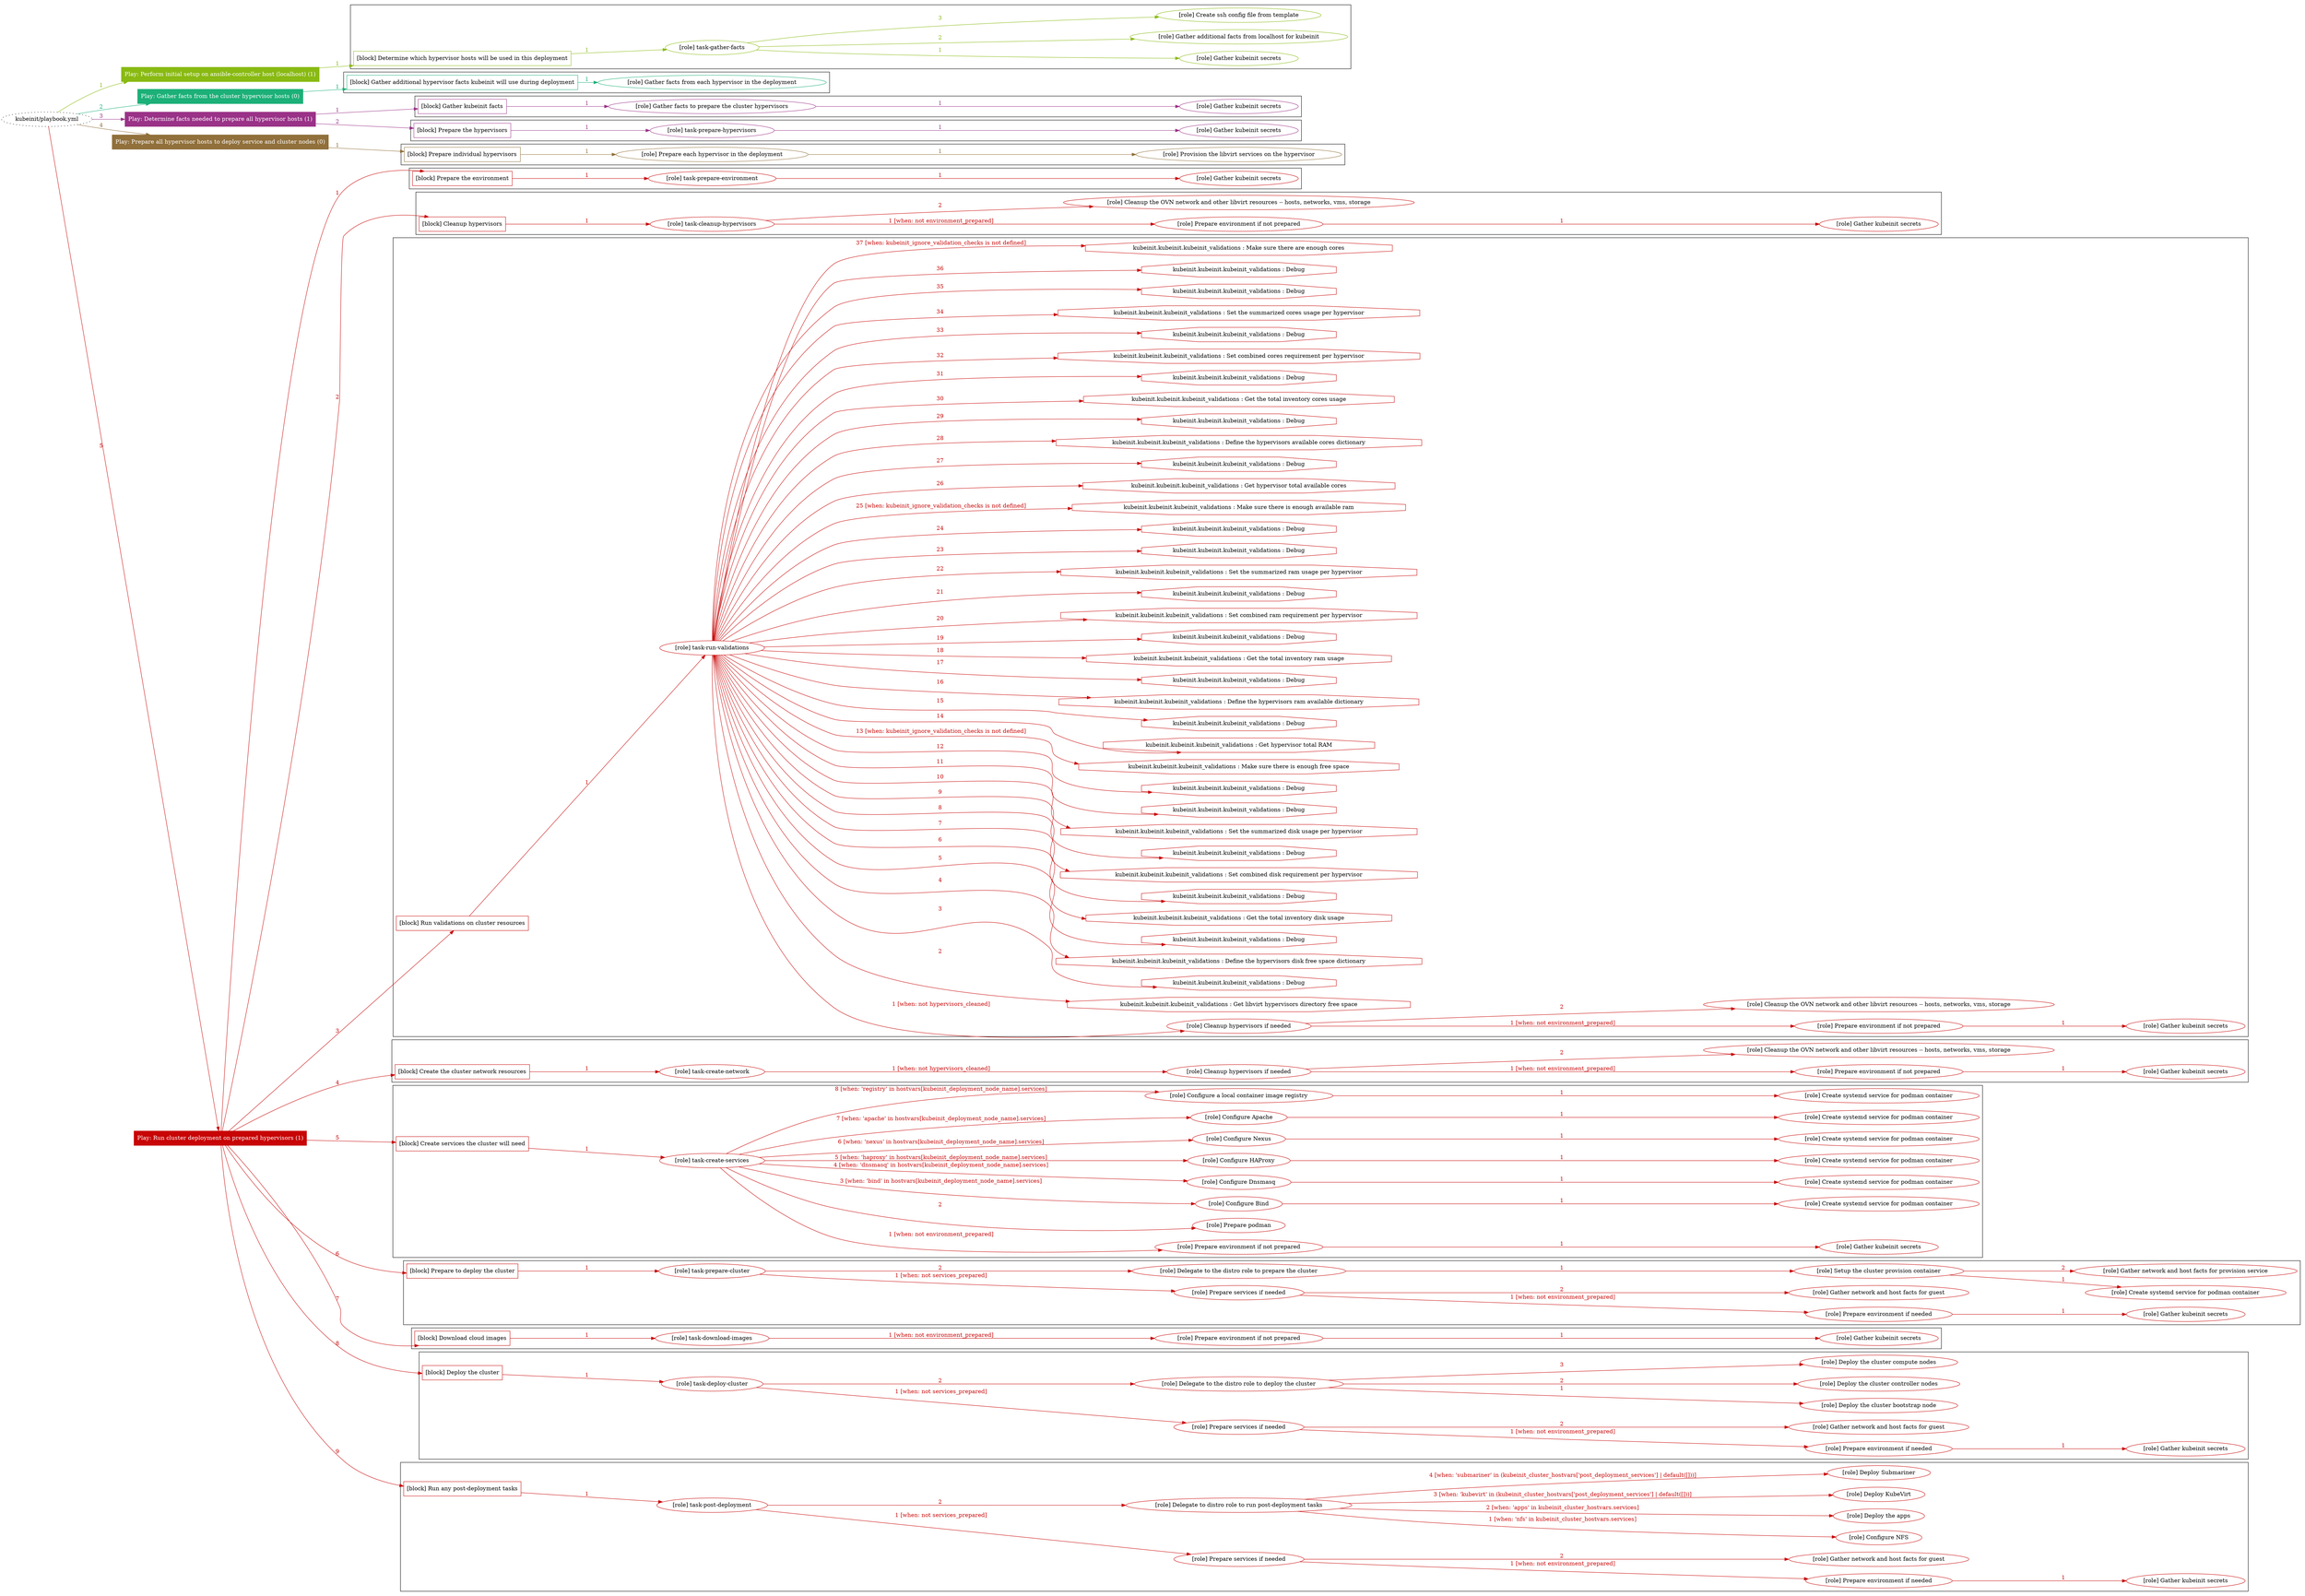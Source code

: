 digraph {
	graph [concentrate=true ordering=in rankdir=LR ratio=fill]
	edge [esep=5 sep=10]
	"kubeinit/playbook.yml" [URL="/home/runner/work/kubeinit/kubeinit/kubeinit/playbook.yml" id=playbook_1102cc05 style=dotted]
	"kubeinit/playbook.yml" -> play_e8530afa [label="1 " color="#89ba12" fontcolor="#89ba12" id=edge_18591f92 labeltooltip="1 " tooltip="1 "]
	subgraph "Play: Perform initial setup on ansible-controller host (localhost) (1)" {
		play_e8530afa [label="Play: Perform initial setup on ansible-controller host (localhost) (1)" URL="/home/runner/work/kubeinit/kubeinit/kubeinit/playbook.yml" color="#89ba12" fontcolor="#ffffff" id=play_e8530afa shape=box style=filled tooltip=localhost]
		play_e8530afa -> block_0ab29e1f [label=1 color="#89ba12" fontcolor="#89ba12" id=edge_2dd60d23 labeltooltip=1 tooltip=1]
		subgraph cluster_block_0ab29e1f {
			block_0ab29e1f [label="[block] Determine which hypervisor hosts will be used in this deployment" URL="/home/runner/work/kubeinit/kubeinit/kubeinit/playbook.yml" color="#89ba12" id=block_0ab29e1f labeltooltip="Determine which hypervisor hosts will be used in this deployment" shape=box tooltip="Determine which hypervisor hosts will be used in this deployment"]
			block_0ab29e1f -> role_31d3ec17 [label="1 " color="#89ba12" fontcolor="#89ba12" id=edge_c722784e labeltooltip="1 " tooltip="1 "]
			subgraph "task-gather-facts" {
				role_31d3ec17 [label="[role] task-gather-facts" URL="/home/runner/work/kubeinit/kubeinit/kubeinit/playbook.yml" color="#89ba12" id=role_31d3ec17 tooltip="task-gather-facts"]
				role_31d3ec17 -> role_6987940b [label="1 " color="#89ba12" fontcolor="#89ba12" id=edge_b4f2414d labeltooltip="1 " tooltip="1 "]
				subgraph "Gather kubeinit secrets" {
					role_6987940b [label="[role] Gather kubeinit secrets" URL="/home/runner/.ansible/collections/ansible_collections/kubeinit/kubeinit/roles/kubeinit_prepare/tasks/build_hypervisors_group.yml" color="#89ba12" id=role_6987940b tooltip="Gather kubeinit secrets"]
				}
				role_31d3ec17 -> role_a81d2023 [label="2 " color="#89ba12" fontcolor="#89ba12" id=edge_6b38b73d labeltooltip="2 " tooltip="2 "]
				subgraph "Gather additional facts from localhost for kubeinit" {
					role_a81d2023 [label="[role] Gather additional facts from localhost for kubeinit" URL="/home/runner/.ansible/collections/ansible_collections/kubeinit/kubeinit/roles/kubeinit_prepare/tasks/build_hypervisors_group.yml" color="#89ba12" id=role_a81d2023 tooltip="Gather additional facts from localhost for kubeinit"]
				}
				role_31d3ec17 -> role_bdc841f3 [label="3 " color="#89ba12" fontcolor="#89ba12" id=edge_319adc23 labeltooltip="3 " tooltip="3 "]
				subgraph "Create ssh config file from template" {
					role_bdc841f3 [label="[role] Create ssh config file from template" URL="/home/runner/.ansible/collections/ansible_collections/kubeinit/kubeinit/roles/kubeinit_prepare/tasks/build_hypervisors_group.yml" color="#89ba12" id=role_bdc841f3 tooltip="Create ssh config file from template"]
				}
			}
		}
	}
	"kubeinit/playbook.yml" -> play_97d2a751 [label="2 " color="#1cb078" fontcolor="#1cb078" id=edge_f4b8bf40 labeltooltip="2 " tooltip="2 "]
	subgraph "Play: Gather facts from the cluster hypervisor hosts (0)" {
		play_97d2a751 [label="Play: Gather facts from the cluster hypervisor hosts (0)" URL="/home/runner/work/kubeinit/kubeinit/kubeinit/playbook.yml" color="#1cb078" fontcolor="#ffffff" id=play_97d2a751 shape=box style=filled tooltip="Play: Gather facts from the cluster hypervisor hosts (0)"]
		play_97d2a751 -> block_638ea2d8 [label=1 color="#1cb078" fontcolor="#1cb078" id=edge_dff1f15a labeltooltip=1 tooltip=1]
		subgraph cluster_block_638ea2d8 {
			block_638ea2d8 [label="[block] Gather additional hypervisor facts kubeinit will use during deployment" URL="/home/runner/work/kubeinit/kubeinit/kubeinit/playbook.yml" color="#1cb078" id=block_638ea2d8 labeltooltip="Gather additional hypervisor facts kubeinit will use during deployment" shape=box tooltip="Gather additional hypervisor facts kubeinit will use during deployment"]
			block_638ea2d8 -> role_704f4986 [label="1 " color="#1cb078" fontcolor="#1cb078" id=edge_5c841a6e labeltooltip="1 " tooltip="1 "]
			subgraph "Gather facts from each hypervisor in the deployment" {
				role_704f4986 [label="[role] Gather facts from each hypervisor in the deployment" URL="/home/runner/work/kubeinit/kubeinit/kubeinit/playbook.yml" color="#1cb078" id=role_704f4986 tooltip="Gather facts from each hypervisor in the deployment"]
			}
		}
	}
	"kubeinit/playbook.yml" -> play_60c3bdb7 [label="3 " color="#9a3288" fontcolor="#9a3288" id=edge_d5a3936e labeltooltip="3 " tooltip="3 "]
	subgraph "Play: Determine facts needed to prepare all hypervisor hosts (1)" {
		play_60c3bdb7 [label="Play: Determine facts needed to prepare all hypervisor hosts (1)" URL="/home/runner/work/kubeinit/kubeinit/kubeinit/playbook.yml" color="#9a3288" fontcolor="#ffffff" id=play_60c3bdb7 shape=box style=filled tooltip=localhost]
		play_60c3bdb7 -> block_e8d64f75 [label=1 color="#9a3288" fontcolor="#9a3288" id=edge_2ebbb6a9 labeltooltip=1 tooltip=1]
		subgraph cluster_block_e8d64f75 {
			block_e8d64f75 [label="[block] Gather kubeinit facts" URL="/home/runner/work/kubeinit/kubeinit/kubeinit/playbook.yml" color="#9a3288" id=block_e8d64f75 labeltooltip="Gather kubeinit facts" shape=box tooltip="Gather kubeinit facts"]
			block_e8d64f75 -> role_6c6c5091 [label="1 " color="#9a3288" fontcolor="#9a3288" id=edge_53511881 labeltooltip="1 " tooltip="1 "]
			subgraph "Gather facts to prepare the cluster hypervisors" {
				role_6c6c5091 [label="[role] Gather facts to prepare the cluster hypervisors" URL="/home/runner/work/kubeinit/kubeinit/kubeinit/playbook.yml" color="#9a3288" id=role_6c6c5091 tooltip="Gather facts to prepare the cluster hypervisors"]
				role_6c6c5091 -> role_5ea5307d [label="1 " color="#9a3288" fontcolor="#9a3288" id=edge_835d553c labeltooltip="1 " tooltip="1 "]
				subgraph "Gather kubeinit secrets" {
					role_5ea5307d [label="[role] Gather kubeinit secrets" URL="/home/runner/.ansible/collections/ansible_collections/kubeinit/kubeinit/roles/kubeinit_prepare/tasks/gather_kubeinit_facts.yml" color="#9a3288" id=role_5ea5307d tooltip="Gather kubeinit secrets"]
				}
			}
		}
		play_60c3bdb7 -> block_66b10408 [label=2 color="#9a3288" fontcolor="#9a3288" id=edge_9750988f labeltooltip=2 tooltip=2]
		subgraph cluster_block_66b10408 {
			block_66b10408 [label="[block] Prepare the hypervisors" URL="/home/runner/work/kubeinit/kubeinit/kubeinit/playbook.yml" color="#9a3288" id=block_66b10408 labeltooltip="Prepare the hypervisors" shape=box tooltip="Prepare the hypervisors"]
			block_66b10408 -> role_7b4e814a [label="1 " color="#9a3288" fontcolor="#9a3288" id=edge_af82b933 labeltooltip="1 " tooltip="1 "]
			subgraph "task-prepare-hypervisors" {
				role_7b4e814a [label="[role] task-prepare-hypervisors" URL="/home/runner/work/kubeinit/kubeinit/kubeinit/playbook.yml" color="#9a3288" id=role_7b4e814a tooltip="task-prepare-hypervisors"]
				role_7b4e814a -> role_1076e8ef [label="1 " color="#9a3288" fontcolor="#9a3288" id=edge_65b7a0a6 labeltooltip="1 " tooltip="1 "]
				subgraph "Gather kubeinit secrets" {
					role_1076e8ef [label="[role] Gather kubeinit secrets" URL="/home/runner/.ansible/collections/ansible_collections/kubeinit/kubeinit/roles/kubeinit_prepare/tasks/gather_kubeinit_facts.yml" color="#9a3288" id=role_1076e8ef tooltip="Gather kubeinit secrets"]
				}
			}
		}
	}
	"kubeinit/playbook.yml" -> play_c76bd735 [label="4 " color="#91703b" fontcolor="#91703b" id=edge_2ce5867c labeltooltip="4 " tooltip="4 "]
	subgraph "Play: Prepare all hypervisor hosts to deploy service and cluster nodes (0)" {
		play_c76bd735 [label="Play: Prepare all hypervisor hosts to deploy service and cluster nodes (0)" URL="/home/runner/work/kubeinit/kubeinit/kubeinit/playbook.yml" color="#91703b" fontcolor="#ffffff" id=play_c76bd735 shape=box style=filled tooltip="Play: Prepare all hypervisor hosts to deploy service and cluster nodes (0)"]
		play_c76bd735 -> block_335dd57b [label=1 color="#91703b" fontcolor="#91703b" id=edge_7ea64526 labeltooltip=1 tooltip=1]
		subgraph cluster_block_335dd57b {
			block_335dd57b [label="[block] Prepare individual hypervisors" URL="/home/runner/work/kubeinit/kubeinit/kubeinit/playbook.yml" color="#91703b" id=block_335dd57b labeltooltip="Prepare individual hypervisors" shape=box tooltip="Prepare individual hypervisors"]
			block_335dd57b -> role_e5cbe676 [label="1 " color="#91703b" fontcolor="#91703b" id=edge_7e968bb5 labeltooltip="1 " tooltip="1 "]
			subgraph "Prepare each hypervisor in the deployment" {
				role_e5cbe676 [label="[role] Prepare each hypervisor in the deployment" URL="/home/runner/work/kubeinit/kubeinit/kubeinit/playbook.yml" color="#91703b" id=role_e5cbe676 tooltip="Prepare each hypervisor in the deployment"]
				role_e5cbe676 -> role_3d7c5218 [label="1 " color="#91703b" fontcolor="#91703b" id=edge_b73f9044 labeltooltip="1 " tooltip="1 "]
				subgraph "Provision the libvirt services on the hypervisor" {
					role_3d7c5218 [label="[role] Provision the libvirt services on the hypervisor" URL="/home/runner/.ansible/collections/ansible_collections/kubeinit/kubeinit/roles/kubeinit_prepare/tasks/prepare_hypervisor.yml" color="#91703b" id=role_3d7c5218 tooltip="Provision the libvirt services on the hypervisor"]
				}
			}
		}
	}
	"kubeinit/playbook.yml" -> play_424ea2c6 [label="5 " color="#c80405" fontcolor="#c80405" id=edge_3182116b labeltooltip="5 " tooltip="5 "]
	subgraph "Play: Run cluster deployment on prepared hypervisors (1)" {
		play_424ea2c6 [label="Play: Run cluster deployment on prepared hypervisors (1)" URL="/home/runner/work/kubeinit/kubeinit/kubeinit/playbook.yml" color="#c80405" fontcolor="#ffffff" id=play_424ea2c6 shape=box style=filled tooltip=localhost]
		play_424ea2c6 -> block_fd825811 [label=1 color="#c80405" fontcolor="#c80405" id=edge_e1e225df labeltooltip=1 tooltip=1]
		subgraph cluster_block_fd825811 {
			block_fd825811 [label="[block] Prepare the environment" URL="/home/runner/work/kubeinit/kubeinit/kubeinit/playbook.yml" color="#c80405" id=block_fd825811 labeltooltip="Prepare the environment" shape=box tooltip="Prepare the environment"]
			block_fd825811 -> role_7673412f [label="1 " color="#c80405" fontcolor="#c80405" id=edge_c16602fc labeltooltip="1 " tooltip="1 "]
			subgraph "task-prepare-environment" {
				role_7673412f [label="[role] task-prepare-environment" URL="/home/runner/work/kubeinit/kubeinit/kubeinit/playbook.yml" color="#c80405" id=role_7673412f tooltip="task-prepare-environment"]
				role_7673412f -> role_8821c3bc [label="1 " color="#c80405" fontcolor="#c80405" id=edge_1c7dcaea labeltooltip="1 " tooltip="1 "]
				subgraph "Gather kubeinit secrets" {
					role_8821c3bc [label="[role] Gather kubeinit secrets" URL="/home/runner/.ansible/collections/ansible_collections/kubeinit/kubeinit/roles/kubeinit_prepare/tasks/gather_kubeinit_facts.yml" color="#c80405" id=role_8821c3bc tooltip="Gather kubeinit secrets"]
				}
			}
		}
		play_424ea2c6 -> block_1ed7e6ab [label=2 color="#c80405" fontcolor="#c80405" id=edge_2dabb951 labeltooltip=2 tooltip=2]
		subgraph cluster_block_1ed7e6ab {
			block_1ed7e6ab [label="[block] Cleanup hypervisors" URL="/home/runner/work/kubeinit/kubeinit/kubeinit/playbook.yml" color="#c80405" id=block_1ed7e6ab labeltooltip="Cleanup hypervisors" shape=box tooltip="Cleanup hypervisors"]
			block_1ed7e6ab -> role_e0e268c2 [label="1 " color="#c80405" fontcolor="#c80405" id=edge_66ddff7e labeltooltip="1 " tooltip="1 "]
			subgraph "task-cleanup-hypervisors" {
				role_e0e268c2 [label="[role] task-cleanup-hypervisors" URL="/home/runner/work/kubeinit/kubeinit/kubeinit/playbook.yml" color="#c80405" id=role_e0e268c2 tooltip="task-cleanup-hypervisors"]
				role_e0e268c2 -> role_0e7deae6 [label="1 [when: not environment_prepared]" color="#c80405" fontcolor="#c80405" id=edge_a0000029 labeltooltip="1 [when: not environment_prepared]" tooltip="1 [when: not environment_prepared]"]
				subgraph "Prepare environment if not prepared" {
					role_0e7deae6 [label="[role] Prepare environment if not prepared" URL="/home/runner/.ansible/collections/ansible_collections/kubeinit/kubeinit/roles/kubeinit_prepare/tasks/cleanup_hypervisors.yml" color="#c80405" id=role_0e7deae6 tooltip="Prepare environment if not prepared"]
					role_0e7deae6 -> role_34b514b3 [label="1 " color="#c80405" fontcolor="#c80405" id=edge_9c10016f labeltooltip="1 " tooltip="1 "]
					subgraph "Gather kubeinit secrets" {
						role_34b514b3 [label="[role] Gather kubeinit secrets" URL="/home/runner/.ansible/collections/ansible_collections/kubeinit/kubeinit/roles/kubeinit_prepare/tasks/gather_kubeinit_facts.yml" color="#c80405" id=role_34b514b3 tooltip="Gather kubeinit secrets"]
					}
				}
				role_e0e268c2 -> role_085ccbe6 [label="2 " color="#c80405" fontcolor="#c80405" id=edge_3ed78633 labeltooltip="2 " tooltip="2 "]
				subgraph "Cleanup the OVN network and other libvirt resources -- hosts, networks, vms, storage" {
					role_085ccbe6 [label="[role] Cleanup the OVN network and other libvirt resources -- hosts, networks, vms, storage" URL="/home/runner/.ansible/collections/ansible_collections/kubeinit/kubeinit/roles/kubeinit_prepare/tasks/cleanup_hypervisors.yml" color="#c80405" id=role_085ccbe6 tooltip="Cleanup the OVN network and other libvirt resources -- hosts, networks, vms, storage"]
				}
			}
		}
		play_424ea2c6 -> block_61b4bb8c [label=3 color="#c80405" fontcolor="#c80405" id=edge_555d664d labeltooltip=3 tooltip=3]
		subgraph cluster_block_61b4bb8c {
			block_61b4bb8c [label="[block] Run validations on cluster resources" URL="/home/runner/work/kubeinit/kubeinit/kubeinit/playbook.yml" color="#c80405" id=block_61b4bb8c labeltooltip="Run validations on cluster resources" shape=box tooltip="Run validations on cluster resources"]
			block_61b4bb8c -> role_8d9b5f0f [label="1 " color="#c80405" fontcolor="#c80405" id=edge_a3e8e6d2 labeltooltip="1 " tooltip="1 "]
			subgraph "task-run-validations" {
				role_8d9b5f0f [label="[role] task-run-validations" URL="/home/runner/work/kubeinit/kubeinit/kubeinit/playbook.yml" color="#c80405" id=role_8d9b5f0f tooltip="task-run-validations"]
				role_8d9b5f0f -> role_7d4de2fa [label="1 [when: not hypervisors_cleaned]" color="#c80405" fontcolor="#c80405" id=edge_601e4779 labeltooltip="1 [when: not hypervisors_cleaned]" tooltip="1 [when: not hypervisors_cleaned]"]
				subgraph "Cleanup hypervisors if needed" {
					role_7d4de2fa [label="[role] Cleanup hypervisors if needed" URL="/home/runner/.ansible/collections/ansible_collections/kubeinit/kubeinit/roles/kubeinit_validations/tasks/main.yml" color="#c80405" id=role_7d4de2fa tooltip="Cleanup hypervisors if needed"]
					role_7d4de2fa -> role_54ebf39c [label="1 [when: not environment_prepared]" color="#c80405" fontcolor="#c80405" id=edge_f45b57b8 labeltooltip="1 [when: not environment_prepared]" tooltip="1 [when: not environment_prepared]"]
					subgraph "Prepare environment if not prepared" {
						role_54ebf39c [label="[role] Prepare environment if not prepared" URL="/home/runner/.ansible/collections/ansible_collections/kubeinit/kubeinit/roles/kubeinit_prepare/tasks/cleanup_hypervisors.yml" color="#c80405" id=role_54ebf39c tooltip="Prepare environment if not prepared"]
						role_54ebf39c -> role_5a49b144 [label="1 " color="#c80405" fontcolor="#c80405" id=edge_96dd60c1 labeltooltip="1 " tooltip="1 "]
						subgraph "Gather kubeinit secrets" {
							role_5a49b144 [label="[role] Gather kubeinit secrets" URL="/home/runner/.ansible/collections/ansible_collections/kubeinit/kubeinit/roles/kubeinit_prepare/tasks/gather_kubeinit_facts.yml" color="#c80405" id=role_5a49b144 tooltip="Gather kubeinit secrets"]
						}
					}
					role_7d4de2fa -> role_c8be6dde [label="2 " color="#c80405" fontcolor="#c80405" id=edge_3e6354e1 labeltooltip="2 " tooltip="2 "]
					subgraph "Cleanup the OVN network and other libvirt resources -- hosts, networks, vms, storage" {
						role_c8be6dde [label="[role] Cleanup the OVN network and other libvirt resources -- hosts, networks, vms, storage" URL="/home/runner/.ansible/collections/ansible_collections/kubeinit/kubeinit/roles/kubeinit_prepare/tasks/cleanup_hypervisors.yml" color="#c80405" id=role_c8be6dde tooltip="Cleanup the OVN network and other libvirt resources -- hosts, networks, vms, storage"]
					}
				}
				task_a84b3848 [label="kubeinit.kubeinit.kubeinit_validations : Get libvirt hypervisors directory free space" URL="/home/runner/.ansible/collections/ansible_collections/kubeinit/kubeinit/roles/kubeinit_validations/tasks/10_libvirt_free_space.yml" color="#c80405" id=task_a84b3848 shape=octagon tooltip="kubeinit.kubeinit.kubeinit_validations : Get libvirt hypervisors directory free space"]
				role_8d9b5f0f -> task_a84b3848 [label="2 " color="#c80405" fontcolor="#c80405" id=edge_935bd883 labeltooltip="2 " tooltip="2 "]
				task_c8c2b749 [label="kubeinit.kubeinit.kubeinit_validations : Debug" URL="/home/runner/.ansible/collections/ansible_collections/kubeinit/kubeinit/roles/kubeinit_validations/tasks/10_libvirt_free_space.yml" color="#c80405" id=task_c8c2b749 shape=octagon tooltip="kubeinit.kubeinit.kubeinit_validations : Debug"]
				role_8d9b5f0f -> task_c8c2b749 [label="3 " color="#c80405" fontcolor="#c80405" id=edge_2999789a labeltooltip="3 " tooltip="3 "]
				task_6b77b4ee [label="kubeinit.kubeinit.kubeinit_validations : Define the hypervisors disk free space dictionary" URL="/home/runner/.ansible/collections/ansible_collections/kubeinit/kubeinit/roles/kubeinit_validations/tasks/10_libvirt_free_space.yml" color="#c80405" id=task_6b77b4ee shape=octagon tooltip="kubeinit.kubeinit.kubeinit_validations : Define the hypervisors disk free space dictionary"]
				role_8d9b5f0f -> task_6b77b4ee [label="4 " color="#c80405" fontcolor="#c80405" id=edge_c6e52bcb labeltooltip="4 " tooltip="4 "]
				task_ea874d16 [label="kubeinit.kubeinit.kubeinit_validations : Debug" URL="/home/runner/.ansible/collections/ansible_collections/kubeinit/kubeinit/roles/kubeinit_validations/tasks/10_libvirt_free_space.yml" color="#c80405" id=task_ea874d16 shape=octagon tooltip="kubeinit.kubeinit.kubeinit_validations : Debug"]
				role_8d9b5f0f -> task_ea874d16 [label="5 " color="#c80405" fontcolor="#c80405" id=edge_de6e4311 labeltooltip="5 " tooltip="5 "]
				task_d2c34ea1 [label="kubeinit.kubeinit.kubeinit_validations : Get the total inventory disk usage" URL="/home/runner/.ansible/collections/ansible_collections/kubeinit/kubeinit/roles/kubeinit_validations/tasks/10_libvirt_free_space.yml" color="#c80405" id=task_d2c34ea1 shape=octagon tooltip="kubeinit.kubeinit.kubeinit_validations : Get the total inventory disk usage"]
				role_8d9b5f0f -> task_d2c34ea1 [label="6 " color="#c80405" fontcolor="#c80405" id=edge_f039252d labeltooltip="6 " tooltip="6 "]
				task_747fcab8 [label="kubeinit.kubeinit.kubeinit_validations : Debug" URL="/home/runner/.ansible/collections/ansible_collections/kubeinit/kubeinit/roles/kubeinit_validations/tasks/10_libvirt_free_space.yml" color="#c80405" id=task_747fcab8 shape=octagon tooltip="kubeinit.kubeinit.kubeinit_validations : Debug"]
				role_8d9b5f0f -> task_747fcab8 [label="7 " color="#c80405" fontcolor="#c80405" id=edge_df9bbe91 labeltooltip="7 " tooltip="7 "]
				task_72a12b71 [label="kubeinit.kubeinit.kubeinit_validations : Set combined disk requirement per hypervisor" URL="/home/runner/.ansible/collections/ansible_collections/kubeinit/kubeinit/roles/kubeinit_validations/tasks/10_libvirt_free_space.yml" color="#c80405" id=task_72a12b71 shape=octagon tooltip="kubeinit.kubeinit.kubeinit_validations : Set combined disk requirement per hypervisor"]
				role_8d9b5f0f -> task_72a12b71 [label="8 " color="#c80405" fontcolor="#c80405" id=edge_c17eed92 labeltooltip="8 " tooltip="8 "]
				task_cbfeff7b [label="kubeinit.kubeinit.kubeinit_validations : Debug" URL="/home/runner/.ansible/collections/ansible_collections/kubeinit/kubeinit/roles/kubeinit_validations/tasks/10_libvirt_free_space.yml" color="#c80405" id=task_cbfeff7b shape=octagon tooltip="kubeinit.kubeinit.kubeinit_validations : Debug"]
				role_8d9b5f0f -> task_cbfeff7b [label="9 " color="#c80405" fontcolor="#c80405" id=edge_f283ed67 labeltooltip="9 " tooltip="9 "]
				task_b2a80974 [label="kubeinit.kubeinit.kubeinit_validations : Set the summarized disk usage per hypervisor" URL="/home/runner/.ansible/collections/ansible_collections/kubeinit/kubeinit/roles/kubeinit_validations/tasks/10_libvirt_free_space.yml" color="#c80405" id=task_b2a80974 shape=octagon tooltip="kubeinit.kubeinit.kubeinit_validations : Set the summarized disk usage per hypervisor"]
				role_8d9b5f0f -> task_b2a80974 [label="10 " color="#c80405" fontcolor="#c80405" id=edge_fdea3112 labeltooltip="10 " tooltip="10 "]
				task_237dd6a7 [label="kubeinit.kubeinit.kubeinit_validations : Debug" URL="/home/runner/.ansible/collections/ansible_collections/kubeinit/kubeinit/roles/kubeinit_validations/tasks/10_libvirt_free_space.yml" color="#c80405" id=task_237dd6a7 shape=octagon tooltip="kubeinit.kubeinit.kubeinit_validations : Debug"]
				role_8d9b5f0f -> task_237dd6a7 [label="11 " color="#c80405" fontcolor="#c80405" id=edge_295e92c7 labeltooltip="11 " tooltip="11 "]
				task_739b995c [label="kubeinit.kubeinit.kubeinit_validations : Debug" URL="/home/runner/.ansible/collections/ansible_collections/kubeinit/kubeinit/roles/kubeinit_validations/tasks/10_libvirt_free_space.yml" color="#c80405" id=task_739b995c shape=octagon tooltip="kubeinit.kubeinit.kubeinit_validations : Debug"]
				role_8d9b5f0f -> task_739b995c [label="12 " color="#c80405" fontcolor="#c80405" id=edge_e8432f57 labeltooltip="12 " tooltip="12 "]
				task_97a61cac [label="kubeinit.kubeinit.kubeinit_validations : Make sure there is enough free space" URL="/home/runner/.ansible/collections/ansible_collections/kubeinit/kubeinit/roles/kubeinit_validations/tasks/10_libvirt_free_space.yml" color="#c80405" id=task_97a61cac shape=octagon tooltip="kubeinit.kubeinit.kubeinit_validations : Make sure there is enough free space"]
				role_8d9b5f0f -> task_97a61cac [label="13 [when: kubeinit_ignore_validation_checks is not defined]" color="#c80405" fontcolor="#c80405" id=edge_e37587aa labeltooltip="13 [when: kubeinit_ignore_validation_checks is not defined]" tooltip="13 [when: kubeinit_ignore_validation_checks is not defined]"]
				task_054811bf [label="kubeinit.kubeinit.kubeinit_validations : Get hypervisor total RAM" URL="/home/runner/.ansible/collections/ansible_collections/kubeinit/kubeinit/roles/kubeinit_validations/tasks/20_libvirt_available_ram.yml" color="#c80405" id=task_054811bf shape=octagon tooltip="kubeinit.kubeinit.kubeinit_validations : Get hypervisor total RAM"]
				role_8d9b5f0f -> task_054811bf [label="14 " color="#c80405" fontcolor="#c80405" id=edge_298f7dd8 labeltooltip="14 " tooltip="14 "]
				task_967ec3aa [label="kubeinit.kubeinit.kubeinit_validations : Debug" URL="/home/runner/.ansible/collections/ansible_collections/kubeinit/kubeinit/roles/kubeinit_validations/tasks/20_libvirt_available_ram.yml" color="#c80405" id=task_967ec3aa shape=octagon tooltip="kubeinit.kubeinit.kubeinit_validations : Debug"]
				role_8d9b5f0f -> task_967ec3aa [label="15 " color="#c80405" fontcolor="#c80405" id=edge_49e879ee labeltooltip="15 " tooltip="15 "]
				task_1c5b0f79 [label="kubeinit.kubeinit.kubeinit_validations : Define the hypervisors ram available dictionary" URL="/home/runner/.ansible/collections/ansible_collections/kubeinit/kubeinit/roles/kubeinit_validations/tasks/20_libvirt_available_ram.yml" color="#c80405" id=task_1c5b0f79 shape=octagon tooltip="kubeinit.kubeinit.kubeinit_validations : Define the hypervisors ram available dictionary"]
				role_8d9b5f0f -> task_1c5b0f79 [label="16 " color="#c80405" fontcolor="#c80405" id=edge_97bbe59e labeltooltip="16 " tooltip="16 "]
				task_ba93cf76 [label="kubeinit.kubeinit.kubeinit_validations : Debug" URL="/home/runner/.ansible/collections/ansible_collections/kubeinit/kubeinit/roles/kubeinit_validations/tasks/20_libvirt_available_ram.yml" color="#c80405" id=task_ba93cf76 shape=octagon tooltip="kubeinit.kubeinit.kubeinit_validations : Debug"]
				role_8d9b5f0f -> task_ba93cf76 [label="17 " color="#c80405" fontcolor="#c80405" id=edge_2e51ab9e labeltooltip="17 " tooltip="17 "]
				task_eaa13f59 [label="kubeinit.kubeinit.kubeinit_validations : Get the total inventory ram usage" URL="/home/runner/.ansible/collections/ansible_collections/kubeinit/kubeinit/roles/kubeinit_validations/tasks/20_libvirt_available_ram.yml" color="#c80405" id=task_eaa13f59 shape=octagon tooltip="kubeinit.kubeinit.kubeinit_validations : Get the total inventory ram usage"]
				role_8d9b5f0f -> task_eaa13f59 [label="18 " color="#c80405" fontcolor="#c80405" id=edge_7d175d15 labeltooltip="18 " tooltip="18 "]
				task_986ca49a [label="kubeinit.kubeinit.kubeinit_validations : Debug" URL="/home/runner/.ansible/collections/ansible_collections/kubeinit/kubeinit/roles/kubeinit_validations/tasks/20_libvirt_available_ram.yml" color="#c80405" id=task_986ca49a shape=octagon tooltip="kubeinit.kubeinit.kubeinit_validations : Debug"]
				role_8d9b5f0f -> task_986ca49a [label="19 " color="#c80405" fontcolor="#c80405" id=edge_2600d49f labeltooltip="19 " tooltip="19 "]
				task_c866fb90 [label="kubeinit.kubeinit.kubeinit_validations : Set combined ram requirement per hypervisor" URL="/home/runner/.ansible/collections/ansible_collections/kubeinit/kubeinit/roles/kubeinit_validations/tasks/20_libvirt_available_ram.yml" color="#c80405" id=task_c866fb90 shape=octagon tooltip="kubeinit.kubeinit.kubeinit_validations : Set combined ram requirement per hypervisor"]
				role_8d9b5f0f -> task_c866fb90 [label="20 " color="#c80405" fontcolor="#c80405" id=edge_e9c04745 labeltooltip="20 " tooltip="20 "]
				task_744a4bd4 [label="kubeinit.kubeinit.kubeinit_validations : Debug" URL="/home/runner/.ansible/collections/ansible_collections/kubeinit/kubeinit/roles/kubeinit_validations/tasks/20_libvirt_available_ram.yml" color="#c80405" id=task_744a4bd4 shape=octagon tooltip="kubeinit.kubeinit.kubeinit_validations : Debug"]
				role_8d9b5f0f -> task_744a4bd4 [label="21 " color="#c80405" fontcolor="#c80405" id=edge_d97f8383 labeltooltip="21 " tooltip="21 "]
				task_b6a44f8f [label="kubeinit.kubeinit.kubeinit_validations : Set the summarized ram usage per hypervisor" URL="/home/runner/.ansible/collections/ansible_collections/kubeinit/kubeinit/roles/kubeinit_validations/tasks/20_libvirt_available_ram.yml" color="#c80405" id=task_b6a44f8f shape=octagon tooltip="kubeinit.kubeinit.kubeinit_validations : Set the summarized ram usage per hypervisor"]
				role_8d9b5f0f -> task_b6a44f8f [label="22 " color="#c80405" fontcolor="#c80405" id=edge_ab80b220 labeltooltip="22 " tooltip="22 "]
				task_adf9bb72 [label="kubeinit.kubeinit.kubeinit_validations : Debug" URL="/home/runner/.ansible/collections/ansible_collections/kubeinit/kubeinit/roles/kubeinit_validations/tasks/20_libvirt_available_ram.yml" color="#c80405" id=task_adf9bb72 shape=octagon tooltip="kubeinit.kubeinit.kubeinit_validations : Debug"]
				role_8d9b5f0f -> task_adf9bb72 [label="23 " color="#c80405" fontcolor="#c80405" id=edge_9cce3ef1 labeltooltip="23 " tooltip="23 "]
				task_cc9197bc [label="kubeinit.kubeinit.kubeinit_validations : Debug" URL="/home/runner/.ansible/collections/ansible_collections/kubeinit/kubeinit/roles/kubeinit_validations/tasks/20_libvirt_available_ram.yml" color="#c80405" id=task_cc9197bc shape=octagon tooltip="kubeinit.kubeinit.kubeinit_validations : Debug"]
				role_8d9b5f0f -> task_cc9197bc [label="24 " color="#c80405" fontcolor="#c80405" id=edge_2659bebd labeltooltip="24 " tooltip="24 "]
				task_29cd604b [label="kubeinit.kubeinit.kubeinit_validations : Make sure there is enough available ram" URL="/home/runner/.ansible/collections/ansible_collections/kubeinit/kubeinit/roles/kubeinit_validations/tasks/20_libvirt_available_ram.yml" color="#c80405" id=task_29cd604b shape=octagon tooltip="kubeinit.kubeinit.kubeinit_validations : Make sure there is enough available ram"]
				role_8d9b5f0f -> task_29cd604b [label="25 [when: kubeinit_ignore_validation_checks is not defined]" color="#c80405" fontcolor="#c80405" id=edge_c5fb343f labeltooltip="25 [when: kubeinit_ignore_validation_checks is not defined]" tooltip="25 [when: kubeinit_ignore_validation_checks is not defined]"]
				task_cb9375b9 [label="kubeinit.kubeinit.kubeinit_validations : Get hypervisor total available cores" URL="/home/runner/.ansible/collections/ansible_collections/kubeinit/kubeinit/roles/kubeinit_validations/tasks/30_libvirt_check_cpu_cores.yml" color="#c80405" id=task_cb9375b9 shape=octagon tooltip="kubeinit.kubeinit.kubeinit_validations : Get hypervisor total available cores"]
				role_8d9b5f0f -> task_cb9375b9 [label="26 " color="#c80405" fontcolor="#c80405" id=edge_540dbec5 labeltooltip="26 " tooltip="26 "]
				task_a2fbc0f4 [label="kubeinit.kubeinit.kubeinit_validations : Debug" URL="/home/runner/.ansible/collections/ansible_collections/kubeinit/kubeinit/roles/kubeinit_validations/tasks/30_libvirt_check_cpu_cores.yml" color="#c80405" id=task_a2fbc0f4 shape=octagon tooltip="kubeinit.kubeinit.kubeinit_validations : Debug"]
				role_8d9b5f0f -> task_a2fbc0f4 [label="27 " color="#c80405" fontcolor="#c80405" id=edge_318a0f78 labeltooltip="27 " tooltip="27 "]
				task_b35fcfd2 [label="kubeinit.kubeinit.kubeinit_validations : Define the hypervisors available cores dictionary" URL="/home/runner/.ansible/collections/ansible_collections/kubeinit/kubeinit/roles/kubeinit_validations/tasks/30_libvirt_check_cpu_cores.yml" color="#c80405" id=task_b35fcfd2 shape=octagon tooltip="kubeinit.kubeinit.kubeinit_validations : Define the hypervisors available cores dictionary"]
				role_8d9b5f0f -> task_b35fcfd2 [label="28 " color="#c80405" fontcolor="#c80405" id=edge_a5fbf32f labeltooltip="28 " tooltip="28 "]
				task_586529d5 [label="kubeinit.kubeinit.kubeinit_validations : Debug" URL="/home/runner/.ansible/collections/ansible_collections/kubeinit/kubeinit/roles/kubeinit_validations/tasks/30_libvirt_check_cpu_cores.yml" color="#c80405" id=task_586529d5 shape=octagon tooltip="kubeinit.kubeinit.kubeinit_validations : Debug"]
				role_8d9b5f0f -> task_586529d5 [label="29 " color="#c80405" fontcolor="#c80405" id=edge_291f067f labeltooltip="29 " tooltip="29 "]
				task_74d65848 [label="kubeinit.kubeinit.kubeinit_validations : Get the total inventory cores usage" URL="/home/runner/.ansible/collections/ansible_collections/kubeinit/kubeinit/roles/kubeinit_validations/tasks/30_libvirt_check_cpu_cores.yml" color="#c80405" id=task_74d65848 shape=octagon tooltip="kubeinit.kubeinit.kubeinit_validations : Get the total inventory cores usage"]
				role_8d9b5f0f -> task_74d65848 [label="30 " color="#c80405" fontcolor="#c80405" id=edge_39e76d91 labeltooltip="30 " tooltip="30 "]
				task_a19a8369 [label="kubeinit.kubeinit.kubeinit_validations : Debug" URL="/home/runner/.ansible/collections/ansible_collections/kubeinit/kubeinit/roles/kubeinit_validations/tasks/30_libvirt_check_cpu_cores.yml" color="#c80405" id=task_a19a8369 shape=octagon tooltip="kubeinit.kubeinit.kubeinit_validations : Debug"]
				role_8d9b5f0f -> task_a19a8369 [label="31 " color="#c80405" fontcolor="#c80405" id=edge_1900ffd3 labeltooltip="31 " tooltip="31 "]
				task_b71bec2d [label="kubeinit.kubeinit.kubeinit_validations : Set combined cores requirement per hypervisor" URL="/home/runner/.ansible/collections/ansible_collections/kubeinit/kubeinit/roles/kubeinit_validations/tasks/30_libvirt_check_cpu_cores.yml" color="#c80405" id=task_b71bec2d shape=octagon tooltip="kubeinit.kubeinit.kubeinit_validations : Set combined cores requirement per hypervisor"]
				role_8d9b5f0f -> task_b71bec2d [label="32 " color="#c80405" fontcolor="#c80405" id=edge_9e696bb3 labeltooltip="32 " tooltip="32 "]
				task_84bfc5a2 [label="kubeinit.kubeinit.kubeinit_validations : Debug" URL="/home/runner/.ansible/collections/ansible_collections/kubeinit/kubeinit/roles/kubeinit_validations/tasks/30_libvirt_check_cpu_cores.yml" color="#c80405" id=task_84bfc5a2 shape=octagon tooltip="kubeinit.kubeinit.kubeinit_validations : Debug"]
				role_8d9b5f0f -> task_84bfc5a2 [label="33 " color="#c80405" fontcolor="#c80405" id=edge_e3122f36 labeltooltip="33 " tooltip="33 "]
				task_296a24ad [label="kubeinit.kubeinit.kubeinit_validations : Set the summarized cores usage per hypervisor" URL="/home/runner/.ansible/collections/ansible_collections/kubeinit/kubeinit/roles/kubeinit_validations/tasks/30_libvirt_check_cpu_cores.yml" color="#c80405" id=task_296a24ad shape=octagon tooltip="kubeinit.kubeinit.kubeinit_validations : Set the summarized cores usage per hypervisor"]
				role_8d9b5f0f -> task_296a24ad [label="34 " color="#c80405" fontcolor="#c80405" id=edge_2367b643 labeltooltip="34 " tooltip="34 "]
				task_62bf2b1a [label="kubeinit.kubeinit.kubeinit_validations : Debug" URL="/home/runner/.ansible/collections/ansible_collections/kubeinit/kubeinit/roles/kubeinit_validations/tasks/30_libvirt_check_cpu_cores.yml" color="#c80405" id=task_62bf2b1a shape=octagon tooltip="kubeinit.kubeinit.kubeinit_validations : Debug"]
				role_8d9b5f0f -> task_62bf2b1a [label="35 " color="#c80405" fontcolor="#c80405" id=edge_67044e5e labeltooltip="35 " tooltip="35 "]
				task_a737badd [label="kubeinit.kubeinit.kubeinit_validations : Debug" URL="/home/runner/.ansible/collections/ansible_collections/kubeinit/kubeinit/roles/kubeinit_validations/tasks/30_libvirt_check_cpu_cores.yml" color="#c80405" id=task_a737badd shape=octagon tooltip="kubeinit.kubeinit.kubeinit_validations : Debug"]
				role_8d9b5f0f -> task_a737badd [label="36 " color="#c80405" fontcolor="#c80405" id=edge_c266bc53 labeltooltip="36 " tooltip="36 "]
				task_4c8600f8 [label="kubeinit.kubeinit.kubeinit_validations : Make sure there are enough cores" URL="/home/runner/.ansible/collections/ansible_collections/kubeinit/kubeinit/roles/kubeinit_validations/tasks/30_libvirt_check_cpu_cores.yml" color="#c80405" id=task_4c8600f8 shape=octagon tooltip="kubeinit.kubeinit.kubeinit_validations : Make sure there are enough cores"]
				role_8d9b5f0f -> task_4c8600f8 [label="37 [when: kubeinit_ignore_validation_checks is not defined]" color="#c80405" fontcolor="#c80405" id=edge_9497250e labeltooltip="37 [when: kubeinit_ignore_validation_checks is not defined]" tooltip="37 [when: kubeinit_ignore_validation_checks is not defined]"]
			}
		}
		play_424ea2c6 -> block_a5bd7510 [label=4 color="#c80405" fontcolor="#c80405" id=edge_5c6ade9a labeltooltip=4 tooltip=4]
		subgraph cluster_block_a5bd7510 {
			block_a5bd7510 [label="[block] Create the cluster network resources" URL="/home/runner/work/kubeinit/kubeinit/kubeinit/playbook.yml" color="#c80405" id=block_a5bd7510 labeltooltip="Create the cluster network resources" shape=box tooltip="Create the cluster network resources"]
			block_a5bd7510 -> role_7a4d6711 [label="1 " color="#c80405" fontcolor="#c80405" id=edge_3ff51fac labeltooltip="1 " tooltip="1 "]
			subgraph "task-create-network" {
				role_7a4d6711 [label="[role] task-create-network" URL="/home/runner/work/kubeinit/kubeinit/kubeinit/playbook.yml" color="#c80405" id=role_7a4d6711 tooltip="task-create-network"]
				role_7a4d6711 -> role_f9e25c13 [label="1 [when: not hypervisors_cleaned]" color="#c80405" fontcolor="#c80405" id=edge_789b0cb6 labeltooltip="1 [when: not hypervisors_cleaned]" tooltip="1 [when: not hypervisors_cleaned]"]
				subgraph "Cleanup hypervisors if needed" {
					role_f9e25c13 [label="[role] Cleanup hypervisors if needed" URL="/home/runner/.ansible/collections/ansible_collections/kubeinit/kubeinit/roles/kubeinit_libvirt/tasks/create_network.yml" color="#c80405" id=role_f9e25c13 tooltip="Cleanup hypervisors if needed"]
					role_f9e25c13 -> role_3981f890 [label="1 [when: not environment_prepared]" color="#c80405" fontcolor="#c80405" id=edge_e00d20f9 labeltooltip="1 [when: not environment_prepared]" tooltip="1 [when: not environment_prepared]"]
					subgraph "Prepare environment if not prepared" {
						role_3981f890 [label="[role] Prepare environment if not prepared" URL="/home/runner/.ansible/collections/ansible_collections/kubeinit/kubeinit/roles/kubeinit_prepare/tasks/cleanup_hypervisors.yml" color="#c80405" id=role_3981f890 tooltip="Prepare environment if not prepared"]
						role_3981f890 -> role_481d7ebb [label="1 " color="#c80405" fontcolor="#c80405" id=edge_fc398493 labeltooltip="1 " tooltip="1 "]
						subgraph "Gather kubeinit secrets" {
							role_481d7ebb [label="[role] Gather kubeinit secrets" URL="/home/runner/.ansible/collections/ansible_collections/kubeinit/kubeinit/roles/kubeinit_prepare/tasks/gather_kubeinit_facts.yml" color="#c80405" id=role_481d7ebb tooltip="Gather kubeinit secrets"]
						}
					}
					role_f9e25c13 -> role_7d64c2ef [label="2 " color="#c80405" fontcolor="#c80405" id=edge_9bbc0e8d labeltooltip="2 " tooltip="2 "]
					subgraph "Cleanup the OVN network and other libvirt resources -- hosts, networks, vms, storage" {
						role_7d64c2ef [label="[role] Cleanup the OVN network and other libvirt resources -- hosts, networks, vms, storage" URL="/home/runner/.ansible/collections/ansible_collections/kubeinit/kubeinit/roles/kubeinit_prepare/tasks/cleanup_hypervisors.yml" color="#c80405" id=role_7d64c2ef tooltip="Cleanup the OVN network and other libvirt resources -- hosts, networks, vms, storage"]
					}
				}
			}
		}
		play_424ea2c6 -> block_94f62069 [label=5 color="#c80405" fontcolor="#c80405" id=edge_3bda86f5 labeltooltip=5 tooltip=5]
		subgraph cluster_block_94f62069 {
			block_94f62069 [label="[block] Create services the cluster will need" URL="/home/runner/work/kubeinit/kubeinit/kubeinit/playbook.yml" color="#c80405" id=block_94f62069 labeltooltip="Create services the cluster will need" shape=box tooltip="Create services the cluster will need"]
			block_94f62069 -> role_714dcc30 [label="1 " color="#c80405" fontcolor="#c80405" id=edge_ccd7f526 labeltooltip="1 " tooltip="1 "]
			subgraph "task-create-services" {
				role_714dcc30 [label="[role] task-create-services" URL="/home/runner/work/kubeinit/kubeinit/kubeinit/playbook.yml" color="#c80405" id=role_714dcc30 tooltip="task-create-services"]
				role_714dcc30 -> role_02d0ed76 [label="1 [when: not environment_prepared]" color="#c80405" fontcolor="#c80405" id=edge_cc9e6ccc labeltooltip="1 [when: not environment_prepared]" tooltip="1 [when: not environment_prepared]"]
				subgraph "Prepare environment if not prepared" {
					role_02d0ed76 [label="[role] Prepare environment if not prepared" URL="/home/runner/.ansible/collections/ansible_collections/kubeinit/kubeinit/roles/kubeinit_services/tasks/main.yml" color="#c80405" id=role_02d0ed76 tooltip="Prepare environment if not prepared"]
					role_02d0ed76 -> role_34922545 [label="1 " color="#c80405" fontcolor="#c80405" id=edge_60ee271d labeltooltip="1 " tooltip="1 "]
					subgraph "Gather kubeinit secrets" {
						role_34922545 [label="[role] Gather kubeinit secrets" URL="/home/runner/.ansible/collections/ansible_collections/kubeinit/kubeinit/roles/kubeinit_prepare/tasks/gather_kubeinit_facts.yml" color="#c80405" id=role_34922545 tooltip="Gather kubeinit secrets"]
					}
				}
				role_714dcc30 -> role_dc99290b [label="2 " color="#c80405" fontcolor="#c80405" id=edge_b4c94ca5 labeltooltip="2 " tooltip="2 "]
				subgraph "Prepare podman" {
					role_dc99290b [label="[role] Prepare podman" URL="/home/runner/.ansible/collections/ansible_collections/kubeinit/kubeinit/roles/kubeinit_services/tasks/00_create_service_pod.yml" color="#c80405" id=role_dc99290b tooltip="Prepare podman"]
				}
				role_714dcc30 -> role_dfa9ac88 [label="3 [when: 'bind' in hostvars[kubeinit_deployment_node_name].services]" color="#c80405" fontcolor="#c80405" id=edge_19eb0b10 labeltooltip="3 [when: 'bind' in hostvars[kubeinit_deployment_node_name].services]" tooltip="3 [when: 'bind' in hostvars[kubeinit_deployment_node_name].services]"]
				subgraph "Configure Bind" {
					role_dfa9ac88 [label="[role] Configure Bind" URL="/home/runner/.ansible/collections/ansible_collections/kubeinit/kubeinit/roles/kubeinit_services/tasks/start_services_containers.yml" color="#c80405" id=role_dfa9ac88 tooltip="Configure Bind"]
					role_dfa9ac88 -> role_f1b9b514 [label="1 " color="#c80405" fontcolor="#c80405" id=edge_0e470214 labeltooltip="1 " tooltip="1 "]
					subgraph "Create systemd service for podman container" {
						role_f1b9b514 [label="[role] Create systemd service for podman container" URL="/home/runner/.ansible/collections/ansible_collections/kubeinit/kubeinit/roles/kubeinit_bind/tasks/main.yml" color="#c80405" id=role_f1b9b514 tooltip="Create systemd service for podman container"]
					}
				}
				role_714dcc30 -> role_2aabcab9 [label="4 [when: 'dnsmasq' in hostvars[kubeinit_deployment_node_name].services]" color="#c80405" fontcolor="#c80405" id=edge_4ea9b72d labeltooltip="4 [when: 'dnsmasq' in hostvars[kubeinit_deployment_node_name].services]" tooltip="4 [when: 'dnsmasq' in hostvars[kubeinit_deployment_node_name].services]"]
				subgraph "Configure Dnsmasq" {
					role_2aabcab9 [label="[role] Configure Dnsmasq" URL="/home/runner/.ansible/collections/ansible_collections/kubeinit/kubeinit/roles/kubeinit_services/tasks/start_services_containers.yml" color="#c80405" id=role_2aabcab9 tooltip="Configure Dnsmasq"]
					role_2aabcab9 -> role_516fb72f [label="1 " color="#c80405" fontcolor="#c80405" id=edge_1bd93ebf labeltooltip="1 " tooltip="1 "]
					subgraph "Create systemd service for podman container" {
						role_516fb72f [label="[role] Create systemd service for podman container" URL="/home/runner/.ansible/collections/ansible_collections/kubeinit/kubeinit/roles/kubeinit_dnsmasq/tasks/main.yml" color="#c80405" id=role_516fb72f tooltip="Create systemd service for podman container"]
					}
				}
				role_714dcc30 -> role_8d5e7cf3 [label="5 [when: 'haproxy' in hostvars[kubeinit_deployment_node_name].services]" color="#c80405" fontcolor="#c80405" id=edge_fcfb88f5 labeltooltip="5 [when: 'haproxy' in hostvars[kubeinit_deployment_node_name].services]" tooltip="5 [when: 'haproxy' in hostvars[kubeinit_deployment_node_name].services]"]
				subgraph "Configure HAProxy" {
					role_8d5e7cf3 [label="[role] Configure HAProxy" URL="/home/runner/.ansible/collections/ansible_collections/kubeinit/kubeinit/roles/kubeinit_services/tasks/start_services_containers.yml" color="#c80405" id=role_8d5e7cf3 tooltip="Configure HAProxy"]
					role_8d5e7cf3 -> role_586b0fc1 [label="1 " color="#c80405" fontcolor="#c80405" id=edge_71908090 labeltooltip="1 " tooltip="1 "]
					subgraph "Create systemd service for podman container" {
						role_586b0fc1 [label="[role] Create systemd service for podman container" URL="/home/runner/.ansible/collections/ansible_collections/kubeinit/kubeinit/roles/kubeinit_haproxy/tasks/main.yml" color="#c80405" id=role_586b0fc1 tooltip="Create systemd service for podman container"]
					}
				}
				role_714dcc30 -> role_0aaf83ba [label="6 [when: 'nexus' in hostvars[kubeinit_deployment_node_name].services]" color="#c80405" fontcolor="#c80405" id=edge_0268c68b labeltooltip="6 [when: 'nexus' in hostvars[kubeinit_deployment_node_name].services]" tooltip="6 [when: 'nexus' in hostvars[kubeinit_deployment_node_name].services]"]
				subgraph "Configure Nexus" {
					role_0aaf83ba [label="[role] Configure Nexus" URL="/home/runner/.ansible/collections/ansible_collections/kubeinit/kubeinit/roles/kubeinit_services/tasks/start_services_containers.yml" color="#c80405" id=role_0aaf83ba tooltip="Configure Nexus"]
					role_0aaf83ba -> role_3fbc0805 [label="1 " color="#c80405" fontcolor="#c80405" id=edge_d582c9fa labeltooltip="1 " tooltip="1 "]
					subgraph "Create systemd service for podman container" {
						role_3fbc0805 [label="[role] Create systemd service for podman container" URL="/home/runner/.ansible/collections/ansible_collections/kubeinit/kubeinit/roles/kubeinit_nexus/tasks/main.yml" color="#c80405" id=role_3fbc0805 tooltip="Create systemd service for podman container"]
					}
				}
				role_714dcc30 -> role_3bad9d0f [label="7 [when: 'apache' in hostvars[kubeinit_deployment_node_name].services]" color="#c80405" fontcolor="#c80405" id=edge_762d972c labeltooltip="7 [when: 'apache' in hostvars[kubeinit_deployment_node_name].services]" tooltip="7 [when: 'apache' in hostvars[kubeinit_deployment_node_name].services]"]
				subgraph "Configure Apache" {
					role_3bad9d0f [label="[role] Configure Apache" URL="/home/runner/.ansible/collections/ansible_collections/kubeinit/kubeinit/roles/kubeinit_services/tasks/start_services_containers.yml" color="#c80405" id=role_3bad9d0f tooltip="Configure Apache"]
					role_3bad9d0f -> role_5a1f1232 [label="1 " color="#c80405" fontcolor="#c80405" id=edge_7a8b7980 labeltooltip="1 " tooltip="1 "]
					subgraph "Create systemd service for podman container" {
						role_5a1f1232 [label="[role] Create systemd service for podman container" URL="/home/runner/.ansible/collections/ansible_collections/kubeinit/kubeinit/roles/kubeinit_apache/tasks/main.yml" color="#c80405" id=role_5a1f1232 tooltip="Create systemd service for podman container"]
					}
				}
				role_714dcc30 -> role_3b7d3e68 [label="8 [when: 'registry' in hostvars[kubeinit_deployment_node_name].services]" color="#c80405" fontcolor="#c80405" id=edge_df49ec45 labeltooltip="8 [when: 'registry' in hostvars[kubeinit_deployment_node_name].services]" tooltip="8 [when: 'registry' in hostvars[kubeinit_deployment_node_name].services]"]
				subgraph "Configure a local container image registry" {
					role_3b7d3e68 [label="[role] Configure a local container image registry" URL="/home/runner/.ansible/collections/ansible_collections/kubeinit/kubeinit/roles/kubeinit_services/tasks/start_services_containers.yml" color="#c80405" id=role_3b7d3e68 tooltip="Configure a local container image registry"]
					role_3b7d3e68 -> role_1c6d493b [label="1 " color="#c80405" fontcolor="#c80405" id=edge_16eae571 labeltooltip="1 " tooltip="1 "]
					subgraph "Create systemd service for podman container" {
						role_1c6d493b [label="[role] Create systemd service for podman container" URL="/home/runner/.ansible/collections/ansible_collections/kubeinit/kubeinit/roles/kubeinit_registry/tasks/main.yml" color="#c80405" id=role_1c6d493b tooltip="Create systemd service for podman container"]
					}
				}
			}
		}
		play_424ea2c6 -> block_9f3fe11a [label=6 color="#c80405" fontcolor="#c80405" id=edge_beafd0fe labeltooltip=6 tooltip=6]
		subgraph cluster_block_9f3fe11a {
			block_9f3fe11a [label="[block] Prepare to deploy the cluster" URL="/home/runner/work/kubeinit/kubeinit/kubeinit/playbook.yml" color="#c80405" id=block_9f3fe11a labeltooltip="Prepare to deploy the cluster" shape=box tooltip="Prepare to deploy the cluster"]
			block_9f3fe11a -> role_a3756f13 [label="1 " color="#c80405" fontcolor="#c80405" id=edge_8fc720a7 labeltooltip="1 " tooltip="1 "]
			subgraph "task-prepare-cluster" {
				role_a3756f13 [label="[role] task-prepare-cluster" URL="/home/runner/work/kubeinit/kubeinit/kubeinit/playbook.yml" color="#c80405" id=role_a3756f13 tooltip="task-prepare-cluster"]
				role_a3756f13 -> role_a3bc65ae [label="1 [when: not services_prepared]" color="#c80405" fontcolor="#c80405" id=edge_a38228af labeltooltip="1 [when: not services_prepared]" tooltip="1 [when: not services_prepared]"]
				subgraph "Prepare services if needed" {
					role_a3bc65ae [label="[role] Prepare services if needed" URL="/home/runner/.ansible/collections/ansible_collections/kubeinit/kubeinit/roles/kubeinit_prepare/tasks/prepare_cluster.yml" color="#c80405" id=role_a3bc65ae tooltip="Prepare services if needed"]
					role_a3bc65ae -> role_055c8d43 [label="1 [when: not environment_prepared]" color="#c80405" fontcolor="#c80405" id=edge_6cf56bfe labeltooltip="1 [when: not environment_prepared]" tooltip="1 [when: not environment_prepared]"]
					subgraph "Prepare environment if needed" {
						role_055c8d43 [label="[role] Prepare environment if needed" URL="/home/runner/.ansible/collections/ansible_collections/kubeinit/kubeinit/roles/kubeinit_services/tasks/prepare_services.yml" color="#c80405" id=role_055c8d43 tooltip="Prepare environment if needed"]
						role_055c8d43 -> role_c19c42bb [label="1 " color="#c80405" fontcolor="#c80405" id=edge_b2596b84 labeltooltip="1 " tooltip="1 "]
						subgraph "Gather kubeinit secrets" {
							role_c19c42bb [label="[role] Gather kubeinit secrets" URL="/home/runner/.ansible/collections/ansible_collections/kubeinit/kubeinit/roles/kubeinit_prepare/tasks/gather_kubeinit_facts.yml" color="#c80405" id=role_c19c42bb tooltip="Gather kubeinit secrets"]
						}
					}
					role_a3bc65ae -> role_80170887 [label="2 " color="#c80405" fontcolor="#c80405" id=edge_3aebbdcc labeltooltip="2 " tooltip="2 "]
					subgraph "Gather network and host facts for guest" {
						role_80170887 [label="[role] Gather network and host facts for guest" URL="/home/runner/.ansible/collections/ansible_collections/kubeinit/kubeinit/roles/kubeinit_services/tasks/prepare_services.yml" color="#c80405" id=role_80170887 tooltip="Gather network and host facts for guest"]
					}
				}
				role_a3756f13 -> role_02cc9fd6 [label="2 " color="#c80405" fontcolor="#c80405" id=edge_de324522 labeltooltip="2 " tooltip="2 "]
				subgraph "Delegate to the distro role to prepare the cluster" {
					role_02cc9fd6 [label="[role] Delegate to the distro role to prepare the cluster" URL="/home/runner/.ansible/collections/ansible_collections/kubeinit/kubeinit/roles/kubeinit_prepare/tasks/prepare_cluster.yml" color="#c80405" id=role_02cc9fd6 tooltip="Delegate to the distro role to prepare the cluster"]
					role_02cc9fd6 -> role_55624c65 [label="1 " color="#c80405" fontcolor="#c80405" id=edge_448fd382 labeltooltip="1 " tooltip="1 "]
					subgraph "Setup the cluster provision container" {
						role_55624c65 [label="[role] Setup the cluster provision container" URL="/home/runner/.ansible/collections/ansible_collections/kubeinit/kubeinit/roles/kubeinit_okd/tasks/prepare_cluster.yml" color="#c80405" id=role_55624c65 tooltip="Setup the cluster provision container"]
						role_55624c65 -> role_eba1206c [label="1 " color="#c80405" fontcolor="#c80405" id=edge_a9fdeb02 labeltooltip="1 " tooltip="1 "]
						subgraph "Create systemd service for podman container" {
							role_eba1206c [label="[role] Create systemd service for podman container" URL="/home/runner/.ansible/collections/ansible_collections/kubeinit/kubeinit/roles/kubeinit_services/tasks/create_provision_container.yml" color="#c80405" id=role_eba1206c tooltip="Create systemd service for podman container"]
						}
						role_55624c65 -> role_0fa58fa5 [label="2 " color="#c80405" fontcolor="#c80405" id=edge_a9cf9d63 labeltooltip="2 " tooltip="2 "]
						subgraph "Gather network and host facts for provision service" {
							role_0fa58fa5 [label="[role] Gather network and host facts for provision service" URL="/home/runner/.ansible/collections/ansible_collections/kubeinit/kubeinit/roles/kubeinit_services/tasks/create_provision_container.yml" color="#c80405" id=role_0fa58fa5 tooltip="Gather network and host facts for provision service"]
						}
					}
				}
			}
		}
		play_424ea2c6 -> block_249432da [label=7 color="#c80405" fontcolor="#c80405" id=edge_60f0a4b2 labeltooltip=7 tooltip=7]
		subgraph cluster_block_249432da {
			block_249432da [label="[block] Download cloud images" URL="/home/runner/work/kubeinit/kubeinit/kubeinit/playbook.yml" color="#c80405" id=block_249432da labeltooltip="Download cloud images" shape=box tooltip="Download cloud images"]
			block_249432da -> role_45230356 [label="1 " color="#c80405" fontcolor="#c80405" id=edge_fefd075a labeltooltip="1 " tooltip="1 "]
			subgraph "task-download-images" {
				role_45230356 [label="[role] task-download-images" URL="/home/runner/work/kubeinit/kubeinit/kubeinit/playbook.yml" color="#c80405" id=role_45230356 tooltip="task-download-images"]
				role_45230356 -> role_062a625d [label="1 [when: not environment_prepared]" color="#c80405" fontcolor="#c80405" id=edge_24adefd0 labeltooltip="1 [when: not environment_prepared]" tooltip="1 [when: not environment_prepared]"]
				subgraph "Prepare environment if not prepared" {
					role_062a625d [label="[role] Prepare environment if not prepared" URL="/home/runner/.ansible/collections/ansible_collections/kubeinit/kubeinit/roles/kubeinit_libvirt/tasks/download_cloud_images.yml" color="#c80405" id=role_062a625d tooltip="Prepare environment if not prepared"]
					role_062a625d -> role_77f96841 [label="1 " color="#c80405" fontcolor="#c80405" id=edge_5193574c labeltooltip="1 " tooltip="1 "]
					subgraph "Gather kubeinit secrets" {
						role_77f96841 [label="[role] Gather kubeinit secrets" URL="/home/runner/.ansible/collections/ansible_collections/kubeinit/kubeinit/roles/kubeinit_prepare/tasks/gather_kubeinit_facts.yml" color="#c80405" id=role_77f96841 tooltip="Gather kubeinit secrets"]
					}
				}
			}
		}
		play_424ea2c6 -> block_78c57557 [label=8 color="#c80405" fontcolor="#c80405" id=edge_a1c60d34 labeltooltip=8 tooltip=8]
		subgraph cluster_block_78c57557 {
			block_78c57557 [label="[block] Deploy the cluster" URL="/home/runner/work/kubeinit/kubeinit/kubeinit/playbook.yml" color="#c80405" id=block_78c57557 labeltooltip="Deploy the cluster" shape=box tooltip="Deploy the cluster"]
			block_78c57557 -> role_18a047bf [label="1 " color="#c80405" fontcolor="#c80405" id=edge_6bec884d labeltooltip="1 " tooltip="1 "]
			subgraph "task-deploy-cluster" {
				role_18a047bf [label="[role] task-deploy-cluster" URL="/home/runner/work/kubeinit/kubeinit/kubeinit/playbook.yml" color="#c80405" id=role_18a047bf tooltip="task-deploy-cluster"]
				role_18a047bf -> role_65510705 [label="1 [when: not services_prepared]" color="#c80405" fontcolor="#c80405" id=edge_12bc7344 labeltooltip="1 [when: not services_prepared]" tooltip="1 [when: not services_prepared]"]
				subgraph "Prepare services if needed" {
					role_65510705 [label="[role] Prepare services if needed" URL="/home/runner/.ansible/collections/ansible_collections/kubeinit/kubeinit/roles/kubeinit_prepare/tasks/deploy_cluster.yml" color="#c80405" id=role_65510705 tooltip="Prepare services if needed"]
					role_65510705 -> role_49ce90d1 [label="1 [when: not environment_prepared]" color="#c80405" fontcolor="#c80405" id=edge_6452da6b labeltooltip="1 [when: not environment_prepared]" tooltip="1 [when: not environment_prepared]"]
					subgraph "Prepare environment if needed" {
						role_49ce90d1 [label="[role] Prepare environment if needed" URL="/home/runner/.ansible/collections/ansible_collections/kubeinit/kubeinit/roles/kubeinit_services/tasks/prepare_services.yml" color="#c80405" id=role_49ce90d1 tooltip="Prepare environment if needed"]
						role_49ce90d1 -> role_67bcd22f [label="1 " color="#c80405" fontcolor="#c80405" id=edge_09edee41 labeltooltip="1 " tooltip="1 "]
						subgraph "Gather kubeinit secrets" {
							role_67bcd22f [label="[role] Gather kubeinit secrets" URL="/home/runner/.ansible/collections/ansible_collections/kubeinit/kubeinit/roles/kubeinit_prepare/tasks/gather_kubeinit_facts.yml" color="#c80405" id=role_67bcd22f tooltip="Gather kubeinit secrets"]
						}
					}
					role_65510705 -> role_0b188445 [label="2 " color="#c80405" fontcolor="#c80405" id=edge_94489099 labeltooltip="2 " tooltip="2 "]
					subgraph "Gather network and host facts for guest" {
						role_0b188445 [label="[role] Gather network and host facts for guest" URL="/home/runner/.ansible/collections/ansible_collections/kubeinit/kubeinit/roles/kubeinit_services/tasks/prepare_services.yml" color="#c80405" id=role_0b188445 tooltip="Gather network and host facts for guest"]
					}
				}
				role_18a047bf -> role_463e23c5 [label="2 " color="#c80405" fontcolor="#c80405" id=edge_3d3d34b4 labeltooltip="2 " tooltip="2 "]
				subgraph "Delegate to the distro role to deploy the cluster" {
					role_463e23c5 [label="[role] Delegate to the distro role to deploy the cluster" URL="/home/runner/.ansible/collections/ansible_collections/kubeinit/kubeinit/roles/kubeinit_prepare/tasks/deploy_cluster.yml" color="#c80405" id=role_463e23c5 tooltip="Delegate to the distro role to deploy the cluster"]
					role_463e23c5 -> role_83271330 [label="1 " color="#c80405" fontcolor="#c80405" id=edge_ef713563 labeltooltip="1 " tooltip="1 "]
					subgraph "Deploy the cluster bootstrap node" {
						role_83271330 [label="[role] Deploy the cluster bootstrap node" URL="/home/runner/.ansible/collections/ansible_collections/kubeinit/kubeinit/roles/kubeinit_okd/tasks/main.yml" color="#c80405" id=role_83271330 tooltip="Deploy the cluster bootstrap node"]
					}
					role_463e23c5 -> role_493ea458 [label="2 " color="#c80405" fontcolor="#c80405" id=edge_d690af8b labeltooltip="2 " tooltip="2 "]
					subgraph "Deploy the cluster controller nodes" {
						role_493ea458 [label="[role] Deploy the cluster controller nodes" URL="/home/runner/.ansible/collections/ansible_collections/kubeinit/kubeinit/roles/kubeinit_okd/tasks/main.yml" color="#c80405" id=role_493ea458 tooltip="Deploy the cluster controller nodes"]
					}
					role_463e23c5 -> role_e3e2cd8f [label="3 " color="#c80405" fontcolor="#c80405" id=edge_285fbf66 labeltooltip="3 " tooltip="3 "]
					subgraph "Deploy the cluster compute nodes" {
						role_e3e2cd8f [label="[role] Deploy the cluster compute nodes" URL="/home/runner/.ansible/collections/ansible_collections/kubeinit/kubeinit/roles/kubeinit_okd/tasks/main.yml" color="#c80405" id=role_e3e2cd8f tooltip="Deploy the cluster compute nodes"]
					}
				}
			}
		}
		play_424ea2c6 -> block_6ebad26a [label=9 color="#c80405" fontcolor="#c80405" id=edge_ba1ed751 labeltooltip=9 tooltip=9]
		subgraph cluster_block_6ebad26a {
			block_6ebad26a [label="[block] Run any post-deployment tasks" URL="/home/runner/work/kubeinit/kubeinit/kubeinit/playbook.yml" color="#c80405" id=block_6ebad26a labeltooltip="Run any post-deployment tasks" shape=box tooltip="Run any post-deployment tasks"]
			block_6ebad26a -> role_bb4bad45 [label="1 " color="#c80405" fontcolor="#c80405" id=edge_74100ba2 labeltooltip="1 " tooltip="1 "]
			subgraph "task-post-deployment" {
				role_bb4bad45 [label="[role] task-post-deployment" URL="/home/runner/work/kubeinit/kubeinit/kubeinit/playbook.yml" color="#c80405" id=role_bb4bad45 tooltip="task-post-deployment"]
				role_bb4bad45 -> role_aca0e29a [label="1 [when: not services_prepared]" color="#c80405" fontcolor="#c80405" id=edge_a200fc1e labeltooltip="1 [when: not services_prepared]" tooltip="1 [when: not services_prepared]"]
				subgraph "Prepare services if needed" {
					role_aca0e29a [label="[role] Prepare services if needed" URL="/home/runner/.ansible/collections/ansible_collections/kubeinit/kubeinit/roles/kubeinit_prepare/tasks/post_deployment.yml" color="#c80405" id=role_aca0e29a tooltip="Prepare services if needed"]
					role_aca0e29a -> role_b5ce027c [label="1 [when: not environment_prepared]" color="#c80405" fontcolor="#c80405" id=edge_f6a5fab0 labeltooltip="1 [when: not environment_prepared]" tooltip="1 [when: not environment_prepared]"]
					subgraph "Prepare environment if needed" {
						role_b5ce027c [label="[role] Prepare environment if needed" URL="/home/runner/.ansible/collections/ansible_collections/kubeinit/kubeinit/roles/kubeinit_services/tasks/prepare_services.yml" color="#c80405" id=role_b5ce027c tooltip="Prepare environment if needed"]
						role_b5ce027c -> role_bd569a5b [label="1 " color="#c80405" fontcolor="#c80405" id=edge_ddb80ef3 labeltooltip="1 " tooltip="1 "]
						subgraph "Gather kubeinit secrets" {
							role_bd569a5b [label="[role] Gather kubeinit secrets" URL="/home/runner/.ansible/collections/ansible_collections/kubeinit/kubeinit/roles/kubeinit_prepare/tasks/gather_kubeinit_facts.yml" color="#c80405" id=role_bd569a5b tooltip="Gather kubeinit secrets"]
						}
					}
					role_aca0e29a -> role_440f11fd [label="2 " color="#c80405" fontcolor="#c80405" id=edge_6f42a59a labeltooltip="2 " tooltip="2 "]
					subgraph "Gather network and host facts for guest" {
						role_440f11fd [label="[role] Gather network and host facts for guest" URL="/home/runner/.ansible/collections/ansible_collections/kubeinit/kubeinit/roles/kubeinit_services/tasks/prepare_services.yml" color="#c80405" id=role_440f11fd tooltip="Gather network and host facts for guest"]
					}
				}
				role_bb4bad45 -> role_1fdf4878 [label="2 " color="#c80405" fontcolor="#c80405" id=edge_e3a514c2 labeltooltip="2 " tooltip="2 "]
				subgraph "Delegate to distro role to run post-deployment tasks" {
					role_1fdf4878 [label="[role] Delegate to distro role to run post-deployment tasks" URL="/home/runner/.ansible/collections/ansible_collections/kubeinit/kubeinit/roles/kubeinit_prepare/tasks/post_deployment.yml" color="#c80405" id=role_1fdf4878 tooltip="Delegate to distro role to run post-deployment tasks"]
					role_1fdf4878 -> role_e8c8da2b [label="1 [when: 'nfs' in kubeinit_cluster_hostvars.services]" color="#c80405" fontcolor="#c80405" id=edge_0c858c39 labeltooltip="1 [when: 'nfs' in kubeinit_cluster_hostvars.services]" tooltip="1 [when: 'nfs' in kubeinit_cluster_hostvars.services]"]
					subgraph "Configure NFS" {
						role_e8c8da2b [label="[role] Configure NFS" URL="/home/runner/.ansible/collections/ansible_collections/kubeinit/kubeinit/roles/kubeinit_okd/tasks/post_deployment_tasks.yml" color="#c80405" id=role_e8c8da2b tooltip="Configure NFS"]
					}
					role_1fdf4878 -> role_31f51364 [label="2 [when: 'apps' in kubeinit_cluster_hostvars.services]" color="#c80405" fontcolor="#c80405" id=edge_40f81a61 labeltooltip="2 [when: 'apps' in kubeinit_cluster_hostvars.services]" tooltip="2 [when: 'apps' in kubeinit_cluster_hostvars.services]"]
					subgraph "Deploy the apps" {
						role_31f51364 [label="[role] Deploy the apps" URL="/home/runner/.ansible/collections/ansible_collections/kubeinit/kubeinit/roles/kubeinit_okd/tasks/post_deployment_tasks.yml" color="#c80405" id=role_31f51364 tooltip="Deploy the apps"]
					}
					role_1fdf4878 -> role_fce44c26 [label="3 [when: 'kubevirt' in (kubeinit_cluster_hostvars['post_deployment_services'] | default([]))]" color="#c80405" fontcolor="#c80405" id=edge_eacc0d85 labeltooltip="3 [when: 'kubevirt' in (kubeinit_cluster_hostvars['post_deployment_services'] | default([]))]" tooltip="3 [when: 'kubevirt' in (kubeinit_cluster_hostvars['post_deployment_services'] | default([]))]"]
					subgraph "Deploy KubeVirt" {
						role_fce44c26 [label="[role] Deploy KubeVirt" URL="/home/runner/.ansible/collections/ansible_collections/kubeinit/kubeinit/roles/kubeinit_okd/tasks/post_deployment_tasks.yml" color="#c80405" id=role_fce44c26 tooltip="Deploy KubeVirt"]
					}
					role_1fdf4878 -> role_82e4cd47 [label="4 [when: 'submariner' in (kubeinit_cluster_hostvars['post_deployment_services'] | default([]))]" color="#c80405" fontcolor="#c80405" id=edge_d6a41fcf labeltooltip="4 [when: 'submariner' in (kubeinit_cluster_hostvars['post_deployment_services'] | default([]))]" tooltip="4 [when: 'submariner' in (kubeinit_cluster_hostvars['post_deployment_services'] | default([]))]"]
					subgraph "Deploy Submariner" {
						role_82e4cd47 [label="[role] Deploy Submariner" URL="/home/runner/.ansible/collections/ansible_collections/kubeinit/kubeinit/roles/kubeinit_okd/tasks/post_deployment_tasks.yml" color="#c80405" id=role_82e4cd47 tooltip="Deploy Submariner"]
					}
				}
			}
		}
	}
}
